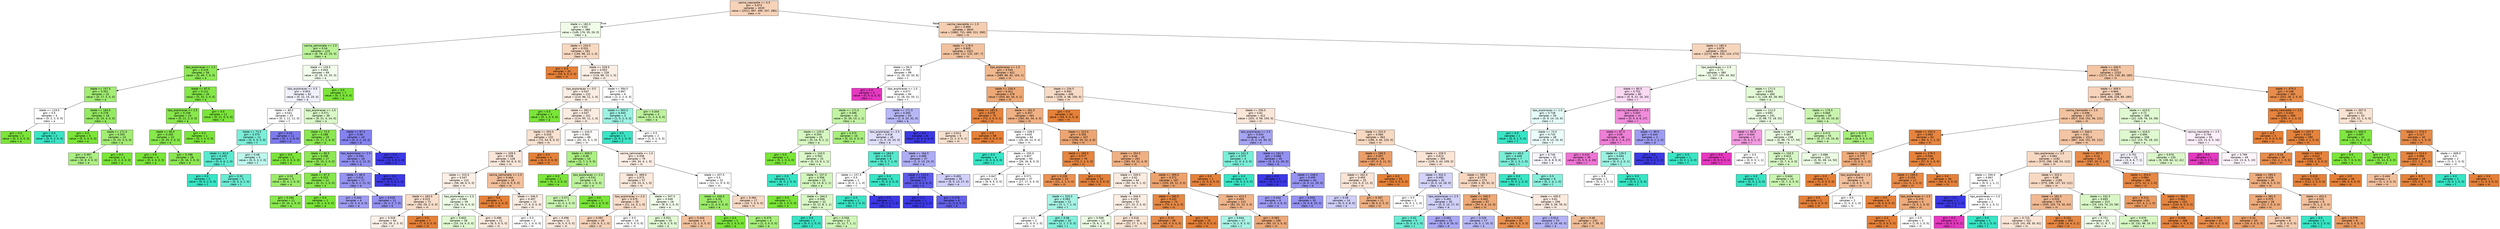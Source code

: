 digraph Tree {
node [shape=box, style="filled", color="black", fontname="helvetica"] ;
edge [fontname="helvetica"] ;
0 [label="vacina_newcastle <= 0.5\ngini = 0.673\nsamples = 4020\nvalue = [2011, 897, 495, 337, 280]\nclass = m", fillcolor="#f6d2b8"] ;
1 [label="idade <= 182.0\ngini = 0.63\nsamples = 386\nvalue = [149, 176, 35, 26, 0]\nclass = a", fillcolor="#f0fce8"] ;
0 -> 1 [labeldistance=2.5, labelangle=45, headlabel="True"] ;
2 [label="vacina_salmonella <= 1.5\ngini = 0.54\nsamples = 125\nvalue = [0, 78, 22, 25, 0]\nclass = a", fillcolor="#b9f196"] ;
1 -> 2 ;
3 [label="tipo_exploracao <= 1.5\ngini = 0.219\nsamples = 56\nvalue = [0, 49, 7, 0, 0]\nclass = a", fillcolor="#8ee955"] ;
2 -> 3 ;
4 [label="idade <= 157.5\ngini = 0.351\nsamples = 22\nvalue = [0, 17, 5, 0, 0]\nclass = a", fillcolor="#a2ed73"] ;
3 -> 4 ;
5 [label="idade <= 119.0\ngini = 0.5\nsamples = 4\nvalue = [0, 2, 2, 0, 0]\nclass = a", fillcolor="#ffffff"] ;
4 -> 5 ;
6 [label="gini = 0.0\nsamples = 2\nvalue = [0, 2, 0, 0, 0]\nclass = a", fillcolor="#7be539"] ;
5 -> 6 ;
7 [label="gini = 0.0\nsamples = 2\nvalue = [0, 0, 2, 0, 0]\nclass = t", fillcolor="#39e5c5"] ;
5 -> 7 ;
8 [label="idade <= 164.5\ngini = 0.278\nsamples = 18\nvalue = [0, 15, 3, 0, 0]\nclass = a", fillcolor="#95ea61"] ;
4 -> 8 ;
9 [label="gini = 0.0\nsamples = 5\nvalue = [0, 5, 0, 0, 0]\nclass = a", fillcolor="#7be539"] ;
8 -> 9 ;
10 [label="idade <= 171.5\ngini = 0.355\nsamples = 13\nvalue = [0, 10, 3, 0, 0]\nclass = a", fillcolor="#a3ed74"] ;
8 -> 10 ;
11 [label="gini = 0.397\nsamples = 11\nvalue = [0, 8, 3, 0, 0]\nclass = a", fillcolor="#acef83"] ;
10 -> 11 ;
12 [label="gini = 0.0\nsamples = 2\nvalue = [0, 2, 0, 0, 0]\nclass = a", fillcolor="#7be539"] ;
10 -> 12 ;
13 [label="idade <= 87.5\ngini = 0.111\nsamples = 34\nvalue = [0, 32, 2, 0, 0]\nclass = a", fillcolor="#83e745"] ;
3 -> 13 ;
14 [label="tipo_exploracao <= 2.5\ngini = 0.159\nsamples = 23\nvalue = [0, 21, 2, 0, 0]\nclass = a", fillcolor="#88e74c"] ;
13 -> 14 ;
15 [label="idade <= 80.5\ngini = 0.165\nsamples = 22\nvalue = [0, 20, 2, 0, 0]\nclass = a", fillcolor="#88e84d"] ;
14 -> 15 ;
16 [label="gini = 0.0\nsamples = 4\nvalue = [0, 4, 0, 0, 0]\nclass = a", fillcolor="#7be539"] ;
15 -> 16 ;
17 [label="gini = 0.198\nsamples = 18\nvalue = [0, 16, 2, 0, 0]\nclass = a", fillcolor="#8ce852"] ;
15 -> 17 ;
18 [label="gini = 0.0\nsamples = 1\nvalue = [0, 1, 0, 0, 0]\nclass = a", fillcolor="#7be539"] ;
14 -> 18 ;
19 [label="gini = 0.0\nsamples = 11\nvalue = [0, 11, 0, 0, 0]\nclass = a", fillcolor="#7be539"] ;
13 -> 19 ;
20 [label="idade <= 129.5\ngini = 0.645\nsamples = 69\nvalue = [0, 29, 15, 25, 0]\nclass = a", fillcolor="#f3fded"] ;
2 -> 20 ;
21 [label="tipo_exploracao <= 0.5\ngini = 0.653\nsamples = 62\nvalue = [0, 22, 15, 25, 0]\nclass = e", fillcolor="#f0f0fd"] ;
20 -> 21 ;
22 [label="idade <= 80.5\ngini = 0.541\nsamples = 23\nvalue = [0, 1, 11, 11, 0]\nclass = t", fillcolor="#ffffff"] ;
21 -> 22 ;
23 [label="idade <= 73.5\ngini = 0.375\nsamples = 12\nvalue = [0, 0, 9, 3, 0]\nclass = t", fillcolor="#7beed8"] ;
22 -> 23 ;
24 [label="idade <= 63.0\ngini = 0.245\nsamples = 7\nvalue = [0, 0, 6, 1, 0]\nclass = t", fillcolor="#5ae9cf"] ;
23 -> 24 ;
25 [label="gini = 0.0\nsamples = 2\nvalue = [0, 0, 2, 0, 0]\nclass = t", fillcolor="#39e5c5"] ;
24 -> 25 ;
26 [label="gini = 0.32\nsamples = 5\nvalue = [0, 0, 4, 1, 0]\nclass = t", fillcolor="#6aecd4"] ;
24 -> 26 ;
27 [label="gini = 0.48\nsamples = 5\nvalue = [0, 0, 3, 2, 0]\nclass = t", fillcolor="#bdf6ec"] ;
23 -> 27 ;
28 [label="gini = 0.43\nsamples = 11\nvalue = [0, 1, 2, 8, 0]\nclass = e", fillcolor="#7d7bee"] ;
22 -> 28 ;
29 [label="tipo_exploracao <= 1.5\ngini = 0.571\nsamples = 39\nvalue = [0, 21, 4, 14, 0]\nclass = a", fillcolor="#daf8c8"] ;
21 -> 29 ;
30 [label="idade <= 73.5\ngini = 0.188\nsamples = 19\nvalue = [0, 17, 2, 0, 0]\nclass = a", fillcolor="#8be850"] ;
29 -> 30 ;
31 [label="gini = 0.0\nsamples = 2\nvalue = [0, 2, 0, 0, 0]\nclass = a", fillcolor="#7be539"] ;
30 -> 31 ;
32 [label="idade <= 80.5\ngini = 0.208\nsamples = 17\nvalue = [0, 15, 2, 0, 0]\nclass = a", fillcolor="#8de853"] ;
30 -> 32 ;
33 [label="gini = 0.32\nsamples = 5\nvalue = [0, 4, 1, 0, 0]\nclass = a", fillcolor="#9cec6a"] ;
32 -> 33 ;
34 [label="idade <= 87.5\ngini = 0.153\nsamples = 12\nvalue = [0, 11, 1, 0, 0]\nclass = a", fillcolor="#87e74b"] ;
32 -> 34 ;
35 [label="gini = 0.165\nsamples = 11\nvalue = [0, 10, 1, 0, 0]\nclass = a", fillcolor="#88e84d"] ;
34 -> 35 ;
36 [label="gini = 0.0\nsamples = 1\nvalue = [0, 1, 0, 0, 0]\nclass = a", fillcolor="#7be539"] ;
34 -> 36 ;
37 [label="idade <= 87.5\ngini = 0.46\nsamples = 20\nvalue = [0, 4, 2, 14, 0]\nclass = e", fillcolor="#8583ef"] ;
29 -> 37 ;
38 [label="tipo_exploracao <= 2.5\ngini = 0.494\nsamples = 18\nvalue = [0, 4, 2, 12, 0]\nclass = e", fillcolor="#908ef0"] ;
37 -> 38 ;
39 [label="idade <= 80.5\ngini = 0.512\nsamples = 17\nvalue = [0, 4, 2, 11, 0]\nclass = e", fillcolor="#9694f1"] ;
38 -> 39 ;
40 [label="gini = 0.444\nsamples = 6\nvalue = [0, 2, 0, 4, 0]\nclass = e", fillcolor="#9e9cf2"] ;
39 -> 40 ;
41 [label="gini = 0.529\nsamples = 11\nvalue = [0, 2, 2, 7, 0]\nclass = e", fillcolor="#9391f1"] ;
39 -> 41 ;
42 [label="gini = 0.0\nsamples = 1\nvalue = [0, 0, 0, 1, 0]\nclass = e", fillcolor="#3c39e5"] ;
38 -> 42 ;
43 [label="gini = 0.0\nsamples = 2\nvalue = [0, 0, 0, 2, 0]\nclass = e", fillcolor="#3c39e5"] ;
37 -> 43 ;
44 [label="gini = 0.0\nsamples = 7\nvalue = [0, 7, 0, 0, 0]\nclass = a", fillcolor="#7be539"] ;
20 -> 44 ;
45 [label="idade <= 234.5\ngini = 0.531\nsamples = 261\nvalue = [149, 98, 13, 1, 0]\nclass = m", fillcolor="#f7d8c1"] ;
1 -> 45 ;
46 [label="gini = 0.0\nsamples = 33\nvalue = [33, 0, 0, 0, 0]\nclass = m", fillcolor="#e58139"] ;
45 -> 46 ;
47 [label="idade <= 528.5\ngini = 0.553\nsamples = 228\nvalue = [116, 98, 13, 1, 0]\nclass = m", fillcolor="#fbeee4"] ;
45 -> 47 ;
48 [label="tipo_exploracao <= 0.5\ngini = 0.547\nsamples = 222\nvalue = [114, 96, 11, 1, 0]\nclass = m", fillcolor="#fbede3"] ;
47 -> 48 ;
49 [label="gini = 0.0\nsamples = 1\nvalue = [0, 1, 0, 0, 0]\nclass = a", fillcolor="#7be539"] ;
48 -> 49 ;
50 [label="idade <= 392.0\ngini = 0.547\nsamples = 221\nvalue = [114, 95, 11, 1, 0]\nclass = m", fillcolor="#fbece1"] ;
48 -> 50 ;
51 [label="idade <= 353.5\ngini = 0.533\nsamples = 132\nvalue = [72, 54, 6, 0, 0]\nclass = m", fillcolor="#f9e2d1"] ;
50 -> 51 ;
52 [label="idade <= 339.5\ngini = 0.538\nsamples = 128\nvalue = [68, 54, 6, 0, 0]\nclass = m", fillcolor="#fae7da"] ;
51 -> 52 ;
53 [label="idade <= 315.0\ngini = 0.547\nsamples = 110\nvalue = [56, 48, 6, 0, 0]\nclass = m", fillcolor="#fcefe5"] ;
52 -> 53 ;
54 [label="idade <= 262.5\ngini = 0.515\nsamples = 71\nvalue = [40, 29, 2, 0, 0]\nclass = m", fillcolor="#f8decb"] ;
53 -> 54 ;
55 [label="gini = 0.528\nsamples = 64\nvalue = [33, 29, 2, 0, 0]\nclass = m", fillcolor="#fcf1e8"] ;
54 -> 55 ;
56 [label="gini = 0.0\nsamples = 7\nvalue = [7, 0, 0, 0, 0]\nclass = m", fillcolor="#e58139"] ;
54 -> 56 ;
57 [label="tipo_exploracao <= 2.5\ngini = 0.584\nsamples = 39\nvalue = [16, 19, 4, 0, 0]\nclass = a", fillcolor="#eefce5"] ;
53 -> 57 ;
58 [label="gini = 0.602\nsamples = 28\nvalue = [10, 14, 4, 0, 0]\nclass = a", fillcolor="#e2f9d3"] ;
57 -> 58 ;
59 [label="gini = 0.496\nsamples = 11\nvalue = [6, 5, 0, 0, 0]\nclass = m", fillcolor="#fbeade"] ;
57 -> 59 ;
60 [label="vacina_salmonella <= 1.5\ngini = 0.444\nsamples = 18\nvalue = [12, 6, 0, 0, 0]\nclass = m", fillcolor="#f2c09c"] ;
52 -> 60 ;
61 [label="gini = 0.0\nsamples = 5\nvalue = [5, 0, 0, 0, 0]\nclass = m", fillcolor="#e58139"] ;
60 -> 61 ;
62 [label="idade <= 346.5\ngini = 0.497\nsamples = 13\nvalue = [7, 6, 0, 0, 0]\nclass = m", fillcolor="#fbede3"] ;
60 -> 62 ;
63 [label="gini = 0.5\nsamples = 2\nvalue = [1, 1, 0, 0, 0]\nclass = m", fillcolor="#ffffff"] ;
62 -> 63 ;
64 [label="gini = 0.496\nsamples = 11\nvalue = [6, 5, 0, 0, 0]\nclass = m", fillcolor="#fbeade"] ;
62 -> 64 ;
65 [label="gini = 0.0\nsamples = 4\nvalue = [4, 0, 0, 0, 0]\nclass = m", fillcolor="#e58139"] ;
51 -> 65 ;
66 [label="idade <= 416.5\ngini = 0.562\nsamples = 89\nvalue = [42, 41, 5, 1, 0]\nclass = m", fillcolor="#fefcfb"] ;
50 -> 66 ;
67 [label="idade <= 409.5\ngini = 0.46\nsamples = 10\nvalue = [2, 7, 1, 0, 0]\nclass = a", fillcolor="#acef83"] ;
66 -> 67 ;
68 [label="gini = 0.0\nsamples = 2\nvalue = [0, 2, 0, 0, 0]\nclass = a", fillcolor="#7be539"] ;
67 -> 68 ;
69 [label="tipo_exploracao <= 2.0\ngini = 0.531\nsamples = 8\nvalue = [2, 5, 1, 0, 0]\nclass = a", fillcolor="#bdf29c"] ;
67 -> 69 ;
70 [label="gini = 0.571\nsamples = 7\nvalue = [2, 4, 1, 0, 0]\nclass = a", fillcolor="#caf5b0"] ;
69 -> 70 ;
71 [label="gini = 0.0\nsamples = 1\nvalue = [0, 1, 0, 0, 0]\nclass = a", fillcolor="#7be539"] ;
69 -> 71 ;
72 [label="vacina_salmonella <= 1.5\ngini = 0.556\nsamples = 79\nvalue = [40, 34, 4, 1, 0]\nclass = m", fillcolor="#fceee5"] ;
66 -> 72 ;
73 [label="idade <= 469.0\ngini = 0.573\nsamples = 57\nvalue = [29, 23, 4, 1, 0]\nclass = m", fillcolor="#fae9dc"] ;
72 -> 73 ;
74 [label="tipo_exploracao <= 2.0\ngini = 0.575\nsamples = 39\nvalue = [21, 14, 3, 1, 0]\nclass = m", fillcolor="#f8dcc8"] ;
73 -> 74 ;
75 [label="gini = 0.587\nsamples = 29\nvalue = [16, 9, 3, 1, 0]\nclass = m", fillcolor="#f6d3ba"] ;
74 -> 75 ;
76 [label="gini = 0.5\nsamples = 10\nvalue = [5, 5, 0, 0, 0]\nclass = m", fillcolor="#ffffff"] ;
74 -> 76 ;
77 [label="idade <= 507.5\ngini = 0.549\nsamples = 18\nvalue = [8, 9, 1, 0, 0]\nclass = a", fillcolor="#f2fceb"] ;
73 -> 77 ;
78 [label="gini = 0.551\nsamples = 15\nvalue = [6, 8, 1, 0, 0]\nclass = a", fillcolor="#e2f9d3"] ;
77 -> 78 ;
79 [label="gini = 0.444\nsamples = 3\nvalue = [2, 1, 0, 0, 0]\nclass = m", fillcolor="#f2c09c"] ;
77 -> 79 ;
80 [label="idade <= 437.5\ngini = 0.5\nsamples = 22\nvalue = [11, 11, 0, 0, 0]\nclass = m", fillcolor="#ffffff"] ;
72 -> 80 ;
81 [label="idade <= 430.5\ngini = 0.32\nsamples = 5\nvalue = [1, 4, 0, 0, 0]\nclass = a", fillcolor="#9cec6a"] ;
80 -> 81 ;
82 [label="gini = 0.0\nsamples = 1\nvalue = [0, 1, 0, 0, 0]\nclass = a", fillcolor="#7be539"] ;
81 -> 82 ;
83 [label="gini = 0.375\nsamples = 4\nvalue = [1, 3, 0, 0, 0]\nclass = a", fillcolor="#a7ee7b"] ;
81 -> 83 ;
84 [label="gini = 0.484\nsamples = 17\nvalue = [10, 7, 0, 0, 0]\nclass = m", fillcolor="#f7d9c4"] ;
80 -> 84 ;
85 [label="idade <= 584.5\ngini = 0.667\nsamples = 6\nvalue = [2, 2, 2, 0, 0]\nclass = m", fillcolor="#ffffff"] ;
47 -> 85 ;
86 [label="idade <= 563.5\ngini = 0.444\nsamples = 3\nvalue = [1, 0, 2, 0, 0]\nclass = t", fillcolor="#9cf2e2"] ;
85 -> 86 ;
87 [label="gini = 0.0\nsamples = 1\nvalue = [0, 0, 1, 0, 0]\nclass = t", fillcolor="#39e5c5"] ;
86 -> 87 ;
88 [label="gini = 0.5\nsamples = 2\nvalue = [1, 0, 1, 0, 0]\nclass = m", fillcolor="#ffffff"] ;
86 -> 88 ;
89 [label="gini = 0.444\nsamples = 3\nvalue = [1, 2, 0, 0, 0]\nclass = a", fillcolor="#bdf29c"] ;
85 -> 89 ;
90 [label="vacina_newcastle <= 1.5\ngini = 0.669\nsamples = 3634\nvalue = [1862, 721, 460, 311, 280]\nclass = m", fillcolor="#f5ceb1"] ;
0 -> 90 [labeldistance=2.5, labelangle=-45, headlabel="False"] ;
91 [label="idade <= 178.5\ngini = 0.605\nsamples = 1021\nvalue = [590, 112, 125, 187, 7]\nclass = m", fillcolor="#f2c29f"] ;
90 -> 91 ;
92 [label="idade <= 94.5\ngini = 0.705\nsamples = 99\nvalue = [1, 26, 33, 33, 6]\nclass = t", fillcolor="#ffffff"] ;
91 -> 92 ;
93 [label="gini = 0.0\nsamples = 5\nvalue = [0, 0, 0, 0, 5]\nclass = r", fillcolor="#e539c0"] ;
92 -> 93 ;
94 [label="tipo_exploracao <= 1.5\ngini = 0.677\nsamples = 94\nvalue = [1, 26, 33, 33, 1]\nclass = t", fillcolor="#ffffff"] ;
92 -> 94 ;
95 [label="idade <= 171.5\ngini = 0.496\nsamples = 41\nvalue = [0, 26, 13, 1, 1]\nclass = a", fillcolor="#c2f3a3"] ;
94 -> 95 ;
96 [label="idade <= 129.5\ngini = 0.554\nsamples = 25\nvalue = [0, 14, 9, 1, 1]\nclass = a", fillcolor="#d6f7c1"] ;
95 -> 96 ;
97 [label="gini = 0.0\nsamples = 1\nvalue = [0, 1, 0, 0, 0]\nclass = a", fillcolor="#7be539"] ;
96 -> 97 ;
98 [label="idade <= 143.5\ngini = 0.562\nsamples = 24\nvalue = [0, 13, 9, 1, 1]\nclass = a", fillcolor="#dcf8ca"] ;
96 -> 98 ;
99 [label="gini = 0.0\nsamples = 1\nvalue = [0, 0, 1, 0, 0]\nclass = t", fillcolor="#39e5c5"] ;
98 -> 99 ;
100 [label="idade <= 157.5\ngini = 0.556\nsamples = 23\nvalue = [0, 13, 8, 1, 1]\nclass = a", fillcolor="#d3f6bd"] ;
98 -> 100 ;
101 [label="gini = 0.0\nsamples = 1\nvalue = [0, 1, 0, 0, 0]\nclass = a", fillcolor="#7be539"] ;
100 -> 101 ;
102 [label="idade <= 164.5\ngini = 0.566\nsamples = 22\nvalue = [0, 12, 8, 1, 1]\nclass = a", fillcolor="#d9f8c6"] ;
100 -> 102 ;
103 [label="gini = 0.0\nsamples = 1\nvalue = [0, 0, 1, 0, 0]\nclass = t", fillcolor="#39e5c5"] ;
102 -> 103 ;
104 [label="gini = 0.558\nsamples = 21\nvalue = [0, 12, 7, 1, 1]\nclass = a", fillcolor="#d0f6b8"] ;
102 -> 104 ;
105 [label="gini = 0.375\nsamples = 16\nvalue = [0, 12, 4, 0, 0]\nclass = a", fillcolor="#a7ee7b"] ;
95 -> 105 ;
106 [label="idade <= 171.5\ngini = 0.493\nsamples = 53\nvalue = [1, 0, 20, 32, 0]\nclass = e", fillcolor="#b8b7f6"] ;
94 -> 106 ;
107 [label="tipo_exploracao <= 2.5\ngini = 0.518\nsamples = 45\nvalue = [1, 0, 20, 24, 0]\nclass = e", fillcolor="#e0dffb"] ;
106 -> 107 ;
108 [label="idade <= 164.5\ngini = 0.219\nsamples = 8\nvalue = [0, 0, 7, 1, 0]\nclass = t", fillcolor="#55e9cd"] ;
107 -> 108 ;
109 [label="idade <= 157.5\ngini = 0.5\nsamples = 2\nvalue = [0, 0, 1, 1, 0]\nclass = t", fillcolor="#ffffff"] ;
108 -> 109 ;
110 [label="gini = 0.0\nsamples = 1\nvalue = [0, 0, 1, 0, 0]\nclass = t", fillcolor="#39e5c5"] ;
109 -> 110 ;
111 [label="gini = 0.0\nsamples = 1\nvalue = [0, 0, 0, 1, 0]\nclass = e", fillcolor="#3c39e5"] ;
109 -> 111 ;
112 [label="gini = 0.0\nsamples = 6\nvalue = [0, 0, 6, 0, 0]\nclass = t", fillcolor="#39e5c5"] ;
108 -> 112 ;
113 [label="idade <= 164.5\ngini = 0.489\nsamples = 37\nvalue = [1, 0, 13, 23, 0]\nclass = e", fillcolor="#aeadf4"] ;
107 -> 113 ;
114 [label="idade <= 133.0\ngini = 0.245\nsamples = 7\nvalue = [1, 0, 0, 6, 0]\nclass = e", fillcolor="#5d5ae9"] ;
113 -> 114 ;
115 [label="gini = 0.0\nsamples = 1\nvalue = [0, 0, 0, 1, 0]\nclass = e", fillcolor="#3c39e5"] ;
114 -> 115 ;
116 [label="gini = 0.278\nsamples = 6\nvalue = [1, 0, 0, 5, 0]\nclass = e", fillcolor="#6361ea"] ;
114 -> 116 ;
117 [label="gini = 0.491\nsamples = 30\nvalue = [0, 0, 13, 17, 0]\nclass = e", fillcolor="#d1d0f9"] ;
113 -> 117 ;
118 [label="gini = 0.0\nsamples = 8\nvalue = [0, 0, 0, 8, 0]\nclass = e", fillcolor="#3c39e5"] ;
106 -> 118 ;
119 [label="tipo_exploracao <= 1.5\ngini = 0.545\nsamples = 922\nvalue = [589, 86, 92, 154, 1]\nclass = m", fillcolor="#f0b88f"] ;
91 -> 119 ;
120 [label="idade <= 234.5\ngini = 0.411\nsamples = 476\nvalue = [354, 83, 34, 4, 1]\nclass = m", fillcolor="#eda876"] ;
119 -> 120 ;
121 [label="idade <= 185.5\ngini = 0.078\nsamples = 75\nvalue = [72, 2, 0, 0, 1]\nclass = m", fillcolor="#e68641"] ;
120 -> 121 ;
122 [label="gini = 0.611\nsamples = 6\nvalue = [3, 2, 0, 0, 1]\nclass = m", fillcolor="#f8e0ce"] ;
121 -> 122 ;
123 [label="gini = 0.0\nsamples = 69\nvalue = [69, 0, 0, 0, 0]\nclass = m", fillcolor="#e58139"] ;
121 -> 123 ;
124 [label="idade <= 262.5\ngini = 0.457\nsamples = 401\nvalue = [282, 81, 34, 4, 0]\nclass = m", fillcolor="#efb083"] ;
120 -> 124 ;
125 [label="idade <= 248.5\ngini = 0.635\nsamples = 64\nvalue = [26, 26, 12, 0, 0]\nclass = m", fillcolor="#ffffff"] ;
124 -> 125 ;
126 [label="gini = 0.0\nsamples = 4\nvalue = [0, 0, 4, 0, 0]\nclass = t", fillcolor="#39e5c5"] ;
125 -> 126 ;
127 [label="idade <= 255.5\ngini = 0.607\nsamples = 60\nvalue = [26, 26, 8, 0, 0]\nclass = m", fillcolor="#ffffff"] ;
125 -> 127 ;
128 [label="gini = 0.647\nsamples = 23\nvalue = [9, 9, 5, 0, 0]\nclass = m", fillcolor="#ffffff"] ;
127 -> 128 ;
129 [label="gini = 0.571\nsamples = 37\nvalue = [17, 17, 3, 0, 0]\nclass = m", fillcolor="#ffffff"] ;
127 -> 129 ;
130 [label="idade <= 315.0\ngini = 0.392\nsamples = 337\nvalue = [256, 55, 22, 4, 0]\nclass = m", fillcolor="#eca572"] ;
124 -> 130 ;
131 [label="idade <= 269.5\ngini = 0.077\nsamples = 76\nvalue = [73, 2, 1, 0, 0]\nclass = m", fillcolor="#e68641"] ;
130 -> 131 ;
132 [label="gini = 0.226\nsamples = 24\nvalue = [21, 2, 1, 0, 0]\nclass = m", fillcolor="#e99254"] ;
131 -> 132 ;
133 [label="gini = 0.0\nsamples = 52\nvalue = [52, 0, 0, 0, 0]\nclass = m", fillcolor="#e58139"] ;
131 -> 133 ;
134 [label="idade <= 353.5\ngini = 0.46\nsamples = 261\nvalue = [183, 53, 21, 4, 0]\nclass = m", fillcolor="#efb083"] ;
130 -> 134 ;
135 [label="idade <= 339.5\ngini = 0.62\nsamples = 64\nvalue = [30, 24, 9, 1, 0]\nclass = m", fillcolor="#fbece1"] ;
134 -> 135 ;
136 [label="idade <= 325.5\ngini = 0.583\nsamples = 12\nvalue = [3, 1, 7, 1, 0]\nclass = t", fillcolor="#a7f3e5"] ;
135 -> 136 ;
137 [label="gini = 0.5\nsamples = 2\nvalue = [1, 0, 0, 1, 0]\nclass = m", fillcolor="#ffffff"] ;
136 -> 137 ;
138 [label="gini = 0.46\nsamples = 10\nvalue = [2, 1, 7, 0, 0]\nclass = t", fillcolor="#83efdb"] ;
136 -> 138 ;
139 [label="idade <= 346.5\ngini = 0.533\nsamples = 52\nvalue = [27, 23, 2, 0, 0]\nclass = m", fillcolor="#fbeee4"] ;
135 -> 139 ;
140 [label="gini = 0.569\nsamples = 12\nvalue = [5, 6, 1, 0, 0]\nclass = a", fillcolor="#ecfbe3"] ;
139 -> 140 ;
141 [label="gini = 0.516\nsamples = 40\nvalue = [22, 17, 1, 0, 0]\nclass = m", fillcolor="#f9e4d4"] ;
139 -> 141 ;
142 [label="idade <= 399.0\ngini = 0.371\nsamples = 197\nvalue = [153, 29, 12, 3, 0]\nclass = m", fillcolor="#eca26d"] ;
134 -> 142 ;
143 [label="idade <= 360.5\ngini = 0.102\nsamples = 74\nvalue = [70, 4, 0, 0, 0]\nclass = m", fillcolor="#e68844"] ;
142 -> 143 ;
144 [label="gini = 0.15\nsamples = 49\nvalue = [45, 4, 0, 0, 0]\nclass = m", fillcolor="#e78c4b"] ;
143 -> 144 ;
145 [label="gini = 0.0\nsamples = 25\nvalue = [25, 0, 0, 0, 0]\nclass = m", fillcolor="#e58139"] ;
143 -> 145 ;
146 [label="idade <= 423.5\ngini = 0.493\nsamples = 123\nvalue = [83, 25, 12, 3, 0]\nclass = m", fillcolor="#f0b48a"] ;
142 -> 146 ;
147 [label="gini = 0.644\nsamples = 17\nvalue = [3, 2, 9, 3, 0]\nclass = t", fillcolor="#aaf4e6"] ;
146 -> 147 ;
148 [label="gini = 0.383\nsamples = 106\nvalue = [80, 23, 3, 0, 0]\nclass = m", fillcolor="#eda877"] ;
146 -> 148 ;
149 [label="idade <= 234.5\ngini = 0.592\nsamples = 446\nvalue = [235, 3, 58, 150, 0]\nclass = m", fillcolor="#f8dbc6"] ;
119 -> 149 ;
150 [label="gini = 0.0\nsamples = 34\nvalue = [34, 0, 0, 0, 0]\nclass = m", fillcolor="#e58139"] ;
149 -> 150 ;
151 [label="idade <= 255.5\ngini = 0.61\nsamples = 412\nvalue = [201, 3, 58, 150, 0]\nclass = m", fillcolor="#fae6d8"] ;
149 -> 151 ;
152 [label="tipo_exploracao <= 2.5\ngini = 0.533\nsamples = 49\nvalue = [5, 0, 14, 30, 0]\nclass = e", fillcolor="#a6a4f3"] ;
151 -> 152 ;
153 [label="idade <= 241.5\ngini = 0.375\nsamples = 4\nvalue = [1, 0, 3, 0, 0]\nclass = t", fillcolor="#7beed8"] ;
152 -> 153 ;
154 [label="gini = 0.0\nsamples = 1\nvalue = [1, 0, 0, 0, 0]\nclass = m", fillcolor="#e58139"] ;
153 -> 154 ;
155 [label="gini = 0.0\nsamples = 3\nvalue = [0, 0, 3, 0, 0]\nclass = t", fillcolor="#39e5c5"] ;
153 -> 155 ;
156 [label="idade <= 241.5\ngini = 0.488\nsamples = 45\nvalue = [4, 0, 11, 30, 0]\nclass = e", fillcolor="#9290f0"] ;
152 -> 156 ;
157 [label="gini = 0.0\nsamples = 1\nvalue = [0, 0, 0, 1, 0]\nclass = e", fillcolor="#3c39e5"] ;
156 -> 157 ;
158 [label="idade <= 248.5\ngini = 0.495\nsamples = 44\nvalue = [4, 0, 11, 29, 0]\nclass = e", fillcolor="#9593f1"] ;
156 -> 158 ;
159 [label="gini = 0.444\nsamples = 9\nvalue = [0, 0, 3, 6, 0]\nclass = e", fillcolor="#9e9cf2"] ;
158 -> 159 ;
160 [label="gini = 0.503\nsamples = 35\nvalue = [4, 0, 8, 23, 0]\nclass = e", fillcolor="#9391f1"] ;
158 -> 160 ;
161 [label="idade <= 315.0\ngini = 0.584\nsamples = 363\nvalue = [196, 3, 44, 120, 0]\nclass = m", fillcolor="#f7d8c1"] ;
151 -> 161 ;
162 [label="idade <= 269.5\ngini = 0.307\nsamples = 58\nvalue = [47, 0, 0, 11, 0]\nclass = m", fillcolor="#eb9e67"] ;
161 -> 162 ;
163 [label="idade <= 262.5\ngini = 0.493\nsamples = 25\nvalue = [14, 0, 0, 11, 0]\nclass = m", fillcolor="#f9e4d5"] ;
162 -> 163 ;
164 [label="gini = 0.49\nsamples = 14\nvalue = [6, 0, 0, 8, 0]\nclass = e", fillcolor="#cecef8"] ;
163 -> 164 ;
165 [label="gini = 0.397\nsamples = 11\nvalue = [8, 0, 0, 3, 0]\nclass = m", fillcolor="#efb083"] ;
163 -> 165 ;
166 [label="gini = 0.0\nsamples = 33\nvalue = [33, 0, 0, 0, 0]\nclass = m", fillcolor="#e58139"] ;
162 -> 166 ;
167 [label="idade <= 339.5\ngini = 0.613\nsamples = 305\nvalue = [149, 3, 44, 109, 0]\nclass = m", fillcolor="#fae5d7"] ;
161 -> 167 ;
168 [label="idade <= 332.5\ngini = 0.492\nsamples = 32\nvalue = [0, 0, 14, 18, 0]\nclass = e", fillcolor="#d4d3f9"] ;
167 -> 168 ;
169 [label="gini = 0.5\nsamples = 2\nvalue = [0, 0, 1, 1, 0]\nclass = t", fillcolor="#ffffff"] ;
168 -> 169 ;
170 [label="tipo_exploracao <= 2.5\ngini = 0.491\nsamples = 30\nvalue = [0, 0, 13, 17, 0]\nclass = e", fillcolor="#d1d0f9"] ;
168 -> 170 ;
171 [label="gini = 0.32\nsamples = 5\nvalue = [0, 0, 4, 1, 0]\nclass = t", fillcolor="#6aecd4"] ;
170 -> 171 ;
172 [label="gini = 0.461\nsamples = 25\nvalue = [0, 0, 9, 16, 0]\nclass = e", fillcolor="#aaa8f4"] ;
170 -> 172 ;
173 [label="idade <= 395.5\ngini = 0.579\nsamples = 273\nvalue = [149, 3, 30, 91, 0]\nclass = m", fillcolor="#f7d7c0"] ;
167 -> 173 ;
174 [label="idade <= 346.5\ngini = 0.402\nsamples = 67\nvalue = [50, 0, 4, 13, 0]\nclass = m", fillcolor="#eda977"] ;
173 -> 174 ;
175 [label="gini = 0.526\nsamples = 17\nvalue = [6, 0, 1, 10, 0]\nclass = e", fillcolor="#b8b7f6"] ;
174 -> 175 ;
176 [label="gini = 0.218\nsamples = 50\nvalue = [44, 0, 3, 3, 0]\nclass = m", fillcolor="#e89152"] ;
174 -> 176 ;
177 [label="idade <= 430.5\ngini = 0.61\nsamples = 206\nvalue = [99, 3, 26, 78, 0]\nclass = m", fillcolor="#fbeadf"] ;
173 -> 177 ;
178 [label="gini = 0.614\nsamples = 74\nvalue = [12, 3, 19, 40, 0]\nclass = e", fillcolor="#b5b3f5"] ;
177 -> 178 ;
179 [label="gini = 0.48\nsamples = 132\nvalue = [87, 0, 7, 38, 0]\nclass = m", fillcolor="#f1bd98"] ;
177 -> 179 ;
180 [label="idade <= 185.5\ngini = 0.679\nsamples = 2613\nvalue = [1272, 609, 335, 124, 273]\nclass = m", fillcolor="#f6d5bd"] ;
90 -> 180 ;
181 [label="tipo_exploracao <= 2.5\ngini = 0.72\nsamples = 380\nvalue = [1, 137, 105, 44, 93]\nclass = a", fillcolor="#f0fce8"] ;
180 -> 181 ;
182 [label="idade <= 80.5\ngini = 0.702\nsamples = 80\nvalue = [0, 9, 22, 16, 33]\nclass = r", fillcolor="#fad9f3"] ;
181 -> 182 ;
183 [label="tipo_exploracao <= 1.0\ngini = 0.728\nsamples = 39\nvalue = [0, 9, 14, 10, 6]\nclass = t", fillcolor="#e4fbf7"] ;
182 -> 183 ;
184 [label="gini = 0.0\nsamples = 1\nvalue = [0, 0, 1, 0, 0]\nclass = t", fillcolor="#39e5c5"] ;
183 -> 184 ;
185 [label="idade <= 73.5\ngini = 0.733\nsamples = 38\nvalue = [0, 9, 13, 10, 6]\nclass = t", fillcolor="#eafcf9"] ;
183 -> 185 ;
186 [label="idade <= 49.0\ngini = 0.449\nsamples = 7\nvalue = [0, 1, 5, 1, 0]\nclass = t", fillcolor="#7beed8"] ;
185 -> 186 ;
187 [label="gini = 0.0\nsamples = 1\nvalue = [0, 0, 1, 0, 0]\nclass = t", fillcolor="#39e5c5"] ;
186 -> 187 ;
188 [label="gini = 0.5\nsamples = 6\nvalue = [0, 1, 4, 1, 0]\nclass = t", fillcolor="#88efdc"] ;
186 -> 188 ;
189 [label="gini = 0.745\nsamples = 31\nvalue = [0, 8, 8, 9, 6]\nclass = e", fillcolor="#f7f6fe"] ;
185 -> 189 ;
190 [label="vacina_newcastle <= 2.5\ngini = 0.507\nsamples = 41\nvalue = [0, 0, 8, 6, 27]\nclass = r", fillcolor="#f08ddb"] ;
182 -> 190 ;
191 [label="idade <= 87.5\ngini = 0.45\nsamples = 38\nvalue = [0, 0, 7, 4, 27]\nclass = r", fillcolor="#ee7fd6"] ;
190 -> 191 ;
192 [label="gini = 0.415\nsamples = 35\nvalue = [0, 0, 5, 4, 26]\nclass = r", fillcolor="#ed74d3"] ;
191 -> 192 ;
193 [label="idade <= 129.5\ngini = 0.444\nsamples = 3\nvalue = [0, 0, 2, 0, 1]\nclass = t", fillcolor="#9cf2e2"] ;
191 -> 193 ;
194 [label="gini = 0.5\nsamples = 2\nvalue = [0, 0, 1, 0, 1]\nclass = t", fillcolor="#ffffff"] ;
193 -> 194 ;
195 [label="gini = 0.0\nsamples = 1\nvalue = [0, 0, 1, 0, 0]\nclass = t", fillcolor="#39e5c5"] ;
193 -> 195 ;
196 [label="idade <= 98.0\ngini = 0.444\nsamples = 3\nvalue = [0, 0, 1, 2, 0]\nclass = e", fillcolor="#9e9cf2"] ;
190 -> 196 ;
197 [label="gini = 0.0\nsamples = 2\nvalue = [0, 0, 0, 2, 0]\nclass = e", fillcolor="#3c39e5"] ;
196 -> 197 ;
198 [label="gini = 0.0\nsamples = 1\nvalue = [0, 0, 1, 0, 0]\nclass = t", fillcolor="#39e5c5"] ;
196 -> 198 ;
199 [label="idade <= 171.5\ngini = 0.693\nsamples = 300\nvalue = [1, 128, 83, 28, 60]\nclass = a", fillcolor="#e4fad6"] ;
181 -> 199 ;
200 [label="idade <= 112.0\ngini = 0.691\nsamples = 241\nvalue = [0, 98, 73, 18, 52]\nclass = a", fillcolor="#ebfbe2"] ;
199 -> 200 ;
201 [label="idade <= 80.5\ngini = 0.444\nsamples = 3\nvalue = [0, 0, 0, 1, 2]\nclass = r", fillcolor="#f29ce0"] ;
200 -> 201 ;
202 [label="gini = 0.0\nsamples = 1\nvalue = [0, 0, 0, 0, 1]\nclass = r", fillcolor="#e539c0"] ;
201 -> 202 ;
203 [label="gini = 0.5\nsamples = 2\nvalue = [0, 0, 0, 1, 1]\nclass = e", fillcolor="#ffffff"] ;
201 -> 203 ;
204 [label="idade <= 164.5\ngini = 0.687\nsamples = 238\nvalue = [0, 98, 73, 17, 50]\nclass = a", fillcolor="#ebfbe1"] ;
200 -> 204 ;
205 [label="idade <= 150.5\ngini = 0.622\nsamples = 14\nvalue = [0, 7, 4, 3, 0]\nclass = a", fillcolor="#d7f7c4"] ;
204 -> 205 ;
206 [label="gini = 0.0\nsamples = 1\nvalue = [0, 0, 1, 0, 0]\nclass = t", fillcolor="#39e5c5"] ;
205 -> 206 ;
207 [label="gini = 0.604\nsamples = 13\nvalue = [0, 7, 3, 3, 0]\nclass = a", fillcolor="#caf5b0"] ;
205 -> 207 ;
208 [label="gini = 0.686\nsamples = 224\nvalue = [0, 91, 69, 14, 50]\nclass = a", fillcolor="#ecfbe3"] ;
204 -> 208 ;
209 [label="idade <= 178.5\ngini = 0.665\nsamples = 59\nvalue = [1, 30, 10, 10, 8]\nclass = a", fillcolor="#c9f4ae"] ;
199 -> 209 ;
210 [label="gini = 0.672\nsamples = 55\nvalue = [0, 27, 10, 10, 8]\nclass = a", fillcolor="#cdf5b4"] ;
209 -> 210 ;
211 [label="gini = 0.375\nsamples = 4\nvalue = [1, 3, 0, 0, 0]\nclass = a", fillcolor="#a7ee7b"] ;
209 -> 211 ;
212 [label="idade <= 430.5\ngini = 0.613\nsamples = 2233\nvalue = [1271, 472, 230, 80, 180]\nclass = m", fillcolor="#f3c6a5"] ;
180 -> 212 ;
213 [label="idade <= 409.5\ngini = 0.664\nsamples = 1883\nvalue = [949, 446, 228, 80, 180]\nclass = m", fillcolor="#f6d3ba"] ;
212 -> 213 ;
214 [label="vacina_newcastle <= 2.5\ngini = 0.596\nsamples = 1575\nvalue = [927, 318, 152, 56, 122]\nclass = m", fillcolor="#f2c29f"] ;
213 -> 214 ;
215 [label="idade <= 255.5\ngini = 0.063\nsamples = 62\nvalue = [60, 0, 1, 1, 0]\nclass = m", fillcolor="#e6853f"] ;
214 -> 215 ;
216 [label="idade <= 248.5\ngini = 0.375\nsamples = 4\nvalue = [3, 0, 0, 1, 0]\nclass = m", fillcolor="#eeab7b"] ;
215 -> 216 ;
217 [label="gini = 0.0\nsamples = 1\nvalue = [1, 0, 0, 0, 0]\nclass = m", fillcolor="#e58139"] ;
216 -> 217 ;
218 [label="tipo_exploracao <= 1.5\ngini = 0.444\nsamples = 3\nvalue = [2, 0, 0, 1, 0]\nclass = m", fillcolor="#f2c09c"] ;
216 -> 218 ;
219 [label="gini = 0.0\nsamples = 1\nvalue = [1, 0, 0, 0, 0]\nclass = m", fillcolor="#e58139"] ;
218 -> 219 ;
220 [label="gini = 0.5\nsamples = 2\nvalue = [1, 0, 0, 1, 0]\nclass = m", fillcolor="#ffffff"] ;
218 -> 220 ;
221 [label="idade <= 276.5\ngini = 0.034\nsamples = 58\nvalue = [57, 0, 1, 0, 0]\nclass = m", fillcolor="#e5833c"] ;
215 -> 221 ;
222 [label="idade <= 269.5\ngini = 0.153\nsamples = 12\nvalue = [11, 0, 1, 0, 0]\nclass = m", fillcolor="#e78c4b"] ;
221 -> 222 ;
223 [label="gini = 0.0\nsamples = 8\nvalue = [8, 0, 0, 0, 0]\nclass = m", fillcolor="#e58139"] ;
222 -> 223 ;
224 [label="tipo_exploracao <= 1.5\ngini = 0.375\nsamples = 4\nvalue = [3, 0, 1, 0, 0]\nclass = m", fillcolor="#eeab7b"] ;
222 -> 224 ;
225 [label="gini = 0.0\nsamples = 2\nvalue = [2, 0, 0, 0, 0]\nclass = m", fillcolor="#e58139"] ;
224 -> 225 ;
226 [label="gini = 0.5\nsamples = 2\nvalue = [1, 0, 1, 0, 0]\nclass = m", fillcolor="#ffffff"] ;
224 -> 226 ;
227 [label="gini = 0.0\nsamples = 46\nvalue = [46, 0, 0, 0, 0]\nclass = m", fillcolor="#e58139"] ;
221 -> 227 ;
228 [label="idade <= 346.5\ngini = 0.61\nsamples = 1513\nvalue = [867, 318, 151, 55, 122]\nclass = m", fillcolor="#f3c5a4"] ;
214 -> 228 ;
229 [label="tipo_exploracao <= 2.5\ngini = 0.681\nsamples = 1192\nvalue = [570, 298, 148, 54, 122]\nclass = m", fillcolor="#f7d9c3"] ;
228 -> 229 ;
230 [label="idade <= 294.0\ngini = 0.667\nsamples = 3\nvalue = [0, 0, 1, 1, 1]\nclass = t", fillcolor="#ffffff"] ;
229 -> 230 ;
231 [label="gini = 0.0\nsamples = 1\nvalue = [0, 0, 0, 1, 0]\nclass = e", fillcolor="#3c39e5"] ;
230 -> 231 ;
232 [label="tipo_exploracao <= 1.5\ngini = 0.5\nsamples = 2\nvalue = [0, 0, 1, 0, 1]\nclass = t", fillcolor="#ffffff"] ;
230 -> 232 ;
233 [label="gini = 0.0\nsamples = 1\nvalue = [0, 0, 0, 0, 1]\nclass = r", fillcolor="#e539c0"] ;
232 -> 233 ;
234 [label="gini = 0.0\nsamples = 1\nvalue = [0, 0, 1, 0, 0]\nclass = t", fillcolor="#39e5c5"] ;
232 -> 234 ;
235 [label="idade <= 325.5\ngini = 0.68\nsamples = 1189\nvalue = [570, 298, 147, 53, 121]\nclass = m", fillcolor="#f7d9c3"] ;
229 -> 235 ;
236 [label="idade <= 262.5\ngini = 0.554\nsamples = 876\nvalue = [555, 155, 73, 30, 63]\nclass = m", fillcolor="#f1b991"] ;
235 -> 236 ;
237 [label="gini = 0.715\nsamples = 521\nvalue = [219, 141, 69, 30, 62]\nclass = m", fillcolor="#fae5d6"] ;
236 -> 237 ;
238 [label="gini = 0.102\nsamples = 355\nvalue = [336, 14, 4, 0, 1]\nclass = m", fillcolor="#e68844"] ;
236 -> 238 ;
239 [label="idade <= 332.5\ngini = 0.693\nsamples = 313\nvalue = [15, 143, 74, 23, 58]\nclass = a", fillcolor="#d9f7c6"] ;
235 -> 239 ;
240 [label="gini = 0.751\nsamples = 33\nvalue = [6, 11, 8, 7, 1]\nclass = a", fillcolor="#effce7"] ;
239 -> 240 ;
241 [label="gini = 0.676\nsamples = 280\nvalue = [9, 132, 66, 16, 57]\nclass = a", fillcolor="#d6f7c2"] ;
239 -> 241 ;
242 [label="idade <= 367.5\ngini = 0.14\nsamples = 321\nvalue = [297, 20, 3, 1, 0]\nclass = m", fillcolor="#e78b49"] ;
228 -> 242 ;
243 [label="idade <= 353.5\ngini = 0.094\nsamples = 285\nvalue = [271, 12, 1, 1, 0]\nclass = m", fillcolor="#e68743"] ;
242 -> 243 ;
244 [label="gini = 0.314\nsamples = 33\nvalue = [27, 4, 1, 1, 0]\nclass = m", fillcolor="#ea9b62"] ;
243 -> 244 ;
245 [label="idade <= 360.5\ngini = 0.061\nsamples = 252\nvalue = [244, 8, 0, 0, 0]\nclass = m", fillcolor="#e6853f"] ;
243 -> 245 ;
246 [label="gini = 0.038\nsamples = 208\nvalue = [204, 4, 0, 0, 0]\nclass = m", fillcolor="#e6833d"] ;
245 -> 246 ;
247 [label="gini = 0.165\nsamples = 44\nvalue = [40, 4, 0, 0, 0]\nclass = m", fillcolor="#e88e4d"] ;
245 -> 247 ;
248 [label="idade <= 395.5\ngini = 0.426\nsamples = 36\nvalue = [26, 8, 2, 0, 0]\nclass = m", fillcolor="#eeae80"] ;
242 -> 248 ;
249 [label="idade <= 381.5\ngini = 0.375\nsamples = 28\nvalue = [21, 7, 0, 0, 0]\nclass = m", fillcolor="#eeab7b"] ;
248 -> 249 ;
250 [label="gini = 0.32\nsamples = 20\nvalue = [16, 4, 0, 0, 0]\nclass = m", fillcolor="#eca06a"] ;
249 -> 250 ;
251 [label="gini = 0.469\nsamples = 8\nvalue = [5, 3, 0, 0, 0]\nclass = m", fillcolor="#f5cdb0"] ;
249 -> 251 ;
252 [label="idade <= 402.5\ngini = 0.531\nsamples = 8\nvalue = [5, 1, 2, 0, 0]\nclass = m", fillcolor="#f2c09c"] ;
248 -> 252 ;
253 [label="gini = 0.0\nsamples = 2\nvalue = [0, 0, 2, 0, 0]\nclass = t", fillcolor="#39e5c5"] ;
252 -> 253 ;
254 [label="gini = 0.278\nsamples = 6\nvalue = [5, 1, 0, 0, 0]\nclass = m", fillcolor="#ea9a61"] ;
252 -> 254 ;
255 [label="idade <= 423.5\ngini = 0.72\nsamples = 308\nvalue = [22, 128, 76, 24, 58]\nclass = a", fillcolor="#e1f9d3"] ;
213 -> 255 ;
256 [label="idade <= 416.5\ngini = 0.694\nsamples = 258\nvalue = [12, 115, 70, 19, 42]\nclass = a", fillcolor="#dff9d0"] ;
255 -> 256 ;
257 [label="gini = 0.752\nsamples = 23\nvalue = [3, 6, 6, 7, 1]\nclass = e", fillcolor="#f4f3fd"] ;
256 -> 257 ;
258 [label="gini = 0.676\nsamples = 235\nvalue = [9, 109, 64, 12, 41]\nclass = a", fillcolor="#dcf8cb"] ;
256 -> 258 ;
259 [label="vacina_newcastle <= 2.5\ngini = 0.766\nsamples = 50\nvalue = [10, 13, 6, 5, 16]\nclass = r", fillcolor="#fdeffa"] ;
255 -> 259 ;
260 [label="gini = 0.0\nsamples = 1\nvalue = [0, 0, 0, 0, 1]\nclass = r", fillcolor="#e539c0"] ;
259 -> 260 ;
261 [label="gini = 0.769\nsamples = 49\nvalue = [10, 13, 6, 5, 15]\nclass = r", fillcolor="#fef4fb"] ;
259 -> 261 ;
262 [label="idade <= 479.5\ngini = 0.148\nsamples = 350\nvalue = [322, 26, 2, 0, 0]\nclass = m", fillcolor="#e78c4a"] ;
212 -> 262 ;
263 [label="vacina_newcastle <= 2.5\ngini = 0.033\nsamples = 298\nvalue = [293, 4, 1, 0, 0]\nclass = m", fillcolor="#e5833c"] ;
262 -> 263 ;
264 [label="gini = 0.0\nsamples = 3\nvalue = [3, 0, 0, 0, 0]\nclass = m", fillcolor="#e58139"] ;
263 -> 264 ;
265 [label="idade <= 437.5\ngini = 0.033\nsamples = 295\nvalue = [290, 4, 1, 0, 0]\nclass = m", fillcolor="#e5833c"] ;
263 -> 265 ;
266 [label="gini = 0.16\nsamples = 35\nvalue = [32, 2, 1, 0, 0]\nclass = m", fillcolor="#e78c4b"] ;
265 -> 266 ;
267 [label="idade <= 444.5\ngini = 0.015\nsamples = 260\nvalue = [258, 2, 0, 0, 0]\nclass = m", fillcolor="#e5823b"] ;
265 -> 267 ;
268 [label="gini = 0.019\nsamples = 214\nvalue = [212, 2, 0, 0, 0]\nclass = m", fillcolor="#e5823b"] ;
267 -> 268 ;
269 [label="gini = 0.0\nsamples = 46\nvalue = [46, 0, 0, 0, 0]\nclass = m", fillcolor="#e58139"] ;
267 -> 269 ;
270 [label="idade <= 507.5\ngini = 0.51\nsamples = 52\nvalue = [29, 22, 1, 0, 0]\nclass = m", fillcolor="#f9e2d1"] ;
262 -> 270 ;
271 [label="idade <= 500.5\ngini = 0.087\nsamples = 22\nvalue = [1, 21, 0, 0, 0]\nclass = a", fillcolor="#81e642"] ;
270 -> 271 ;
272 [label="gini = 0.0\nsamples = 7\nvalue = [0, 7, 0, 0, 0]\nclass = a", fillcolor="#7be539"] ;
271 -> 272 ;
273 [label="gini = 0.124\nsamples = 15\nvalue = [1, 14, 0, 0, 0]\nclass = a", fillcolor="#84e747"] ;
271 -> 273 ;
274 [label="idade <= 570.5\ngini = 0.127\nsamples = 30\nvalue = [28, 1, 1, 0, 0]\nclass = m", fillcolor="#e78a47"] ;
270 -> 274 ;
275 [label="idade <= 514.5\ngini = 0.069\nsamples = 28\nvalue = [27, 1, 0, 0, 0]\nclass = m", fillcolor="#e68640"] ;
274 -> 275 ;
276 [label="gini = 0.444\nsamples = 3\nvalue = [2, 1, 0, 0, 0]\nclass = m", fillcolor="#f2c09c"] ;
275 -> 276 ;
277 [label="gini = 0.0\nsamples = 25\nvalue = [25, 0, 0, 0, 0]\nclass = m", fillcolor="#e58139"] ;
275 -> 277 ;
278 [label="idade <= 609.0\ngini = 0.5\nsamples = 2\nvalue = [1, 0, 1, 0, 0]\nclass = m", fillcolor="#ffffff"] ;
274 -> 278 ;
279 [label="gini = 0.0\nsamples = 1\nvalue = [0, 0, 1, 0, 0]\nclass = t", fillcolor="#39e5c5"] ;
278 -> 279 ;
280 [label="gini = 0.0\nsamples = 1\nvalue = [1, 0, 0, 0, 0]\nclass = m", fillcolor="#e58139"] ;
278 -> 280 ;
}
